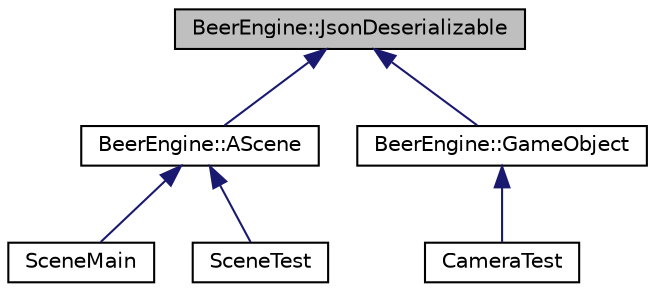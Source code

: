 digraph "BeerEngine::JsonDeserializable"
{
  edge [fontname="Helvetica",fontsize="10",labelfontname="Helvetica",labelfontsize="10"];
  node [fontname="Helvetica",fontsize="10",shape=record];
  Node0 [label="BeerEngine::JsonDeserializable",height=0.2,width=0.4,color="black", fillcolor="grey75", style="filled", fontcolor="black"];
  Node0 -> Node1 [dir="back",color="midnightblue",fontsize="10",style="solid",fontname="Helvetica"];
  Node1 [label="BeerEngine::AScene",height=0.2,width=0.4,color="black", fillcolor="white", style="filled",URL="$class_beer_engine_1_1_a_scene.html"];
  Node1 -> Node2 [dir="back",color="midnightblue",fontsize="10",style="solid",fontname="Helvetica"];
  Node2 [label="SceneMain",height=0.2,width=0.4,color="black", fillcolor="white", style="filled",URL="$class_scene_main.html"];
  Node1 -> Node3 [dir="back",color="midnightblue",fontsize="10",style="solid",fontname="Helvetica"];
  Node3 [label="SceneTest",height=0.2,width=0.4,color="black", fillcolor="white", style="filled",URL="$class_scene_test.html"];
  Node0 -> Node4 [dir="back",color="midnightblue",fontsize="10",style="solid",fontname="Helvetica"];
  Node4 [label="BeerEngine::GameObject",height=0.2,width=0.4,color="black", fillcolor="white", style="filled",URL="$class_beer_engine_1_1_game_object.html"];
  Node4 -> Node5 [dir="back",color="midnightblue",fontsize="10",style="solid",fontname="Helvetica"];
  Node5 [label="CameraTest",height=0.2,width=0.4,color="black", fillcolor="white", style="filled",URL="$class_camera_test.html"];
}
